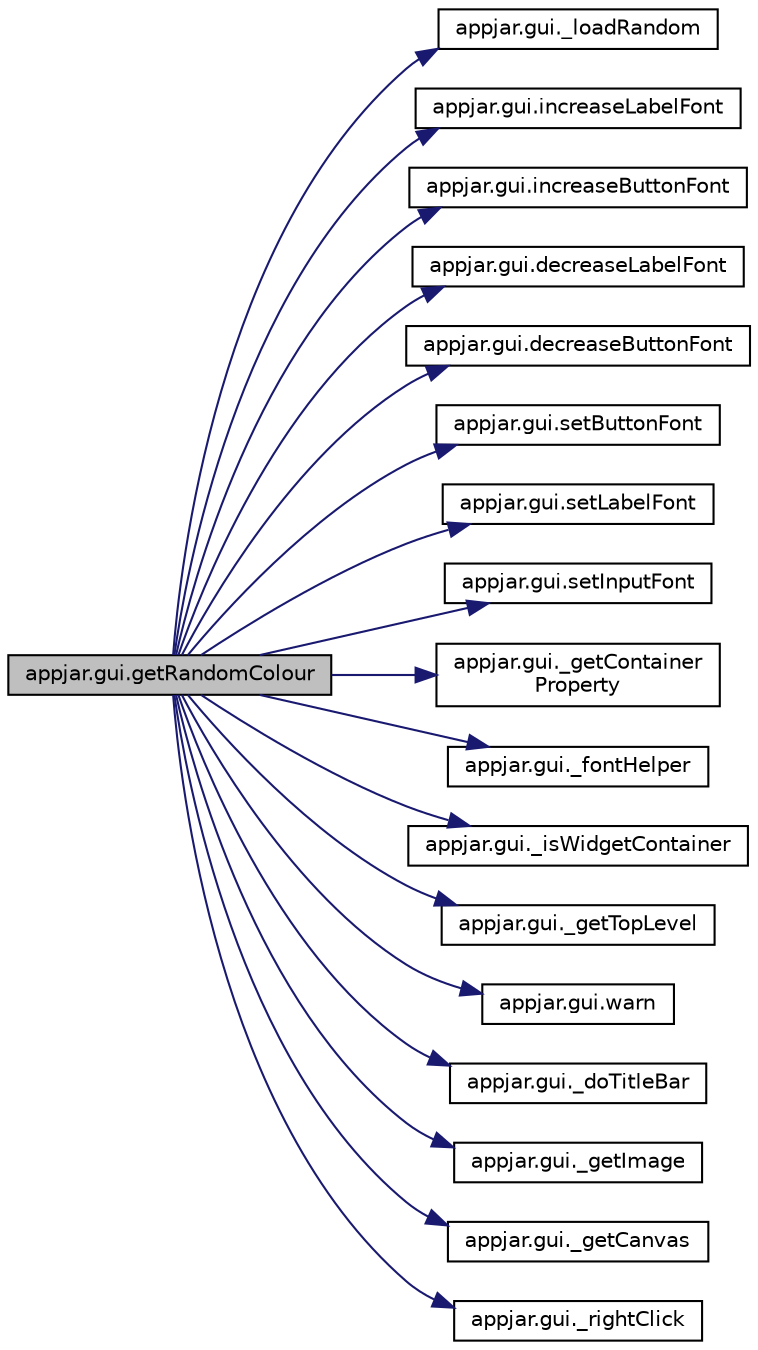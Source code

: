 digraph "appjar.gui.getRandomColour"
{
  edge [fontname="Helvetica",fontsize="10",labelfontname="Helvetica",labelfontsize="10"];
  node [fontname="Helvetica",fontsize="10",shape=record];
  rankdir="LR";
  Node1313 [label="appjar.gui.getRandomColour",height=0.2,width=0.4,color="black", fillcolor="grey75", style="filled", fontcolor="black"];
  Node1313 -> Node1314 [color="midnightblue",fontsize="10",style="solid",fontname="Helvetica"];
  Node1314 [label="appjar.gui._loadRandom",height=0.2,width=0.4,color="black", fillcolor="white", style="filled",URL="$classappjar_1_1gui.html#a47c264686ea827d178f0b3414960c063",tooltip="library loaders - on demand loading of different classes "];
  Node1313 -> Node1315 [color="midnightblue",fontsize="10",style="solid",fontname="Helvetica"];
  Node1315 [label="appjar.gui.increaseLabelFont",height=0.2,width=0.4,color="black", fillcolor="white", style="filled",URL="$classappjar_1_1gui.html#a90b21000e9922e91b1284e60930d3ef8"];
  Node1313 -> Node1316 [color="midnightblue",fontsize="10",style="solid",fontname="Helvetica"];
  Node1316 [label="appjar.gui.increaseButtonFont",height=0.2,width=0.4,color="black", fillcolor="white", style="filled",URL="$classappjar_1_1gui.html#a22ca0f9161f9cb6550b7ca23b002ed90"];
  Node1313 -> Node1317 [color="midnightblue",fontsize="10",style="solid",fontname="Helvetica"];
  Node1317 [label="appjar.gui.decreaseLabelFont",height=0.2,width=0.4,color="black", fillcolor="white", style="filled",URL="$classappjar_1_1gui.html#abb6455bfc69dbb82d0babf025cb4fdda"];
  Node1313 -> Node1318 [color="midnightblue",fontsize="10",style="solid",fontname="Helvetica"];
  Node1318 [label="appjar.gui.decreaseButtonFont",height=0.2,width=0.4,color="black", fillcolor="white", style="filled",URL="$classappjar_1_1gui.html#a5c5ac35771b5f350708b53c95b2a1213"];
  Node1313 -> Node1319 [color="midnightblue",fontsize="10",style="solid",fontname="Helvetica"];
  Node1319 [label="appjar.gui.setButtonFont",height=0.2,width=0.4,color="black", fillcolor="white", style="filled",URL="$classappjar_1_1gui.html#ab5b7b796253832b3257a7ffc1e073907"];
  Node1313 -> Node1320 [color="midnightblue",fontsize="10",style="solid",fontname="Helvetica"];
  Node1320 [label="appjar.gui.setLabelFont",height=0.2,width=0.4,color="black", fillcolor="white", style="filled",URL="$classappjar_1_1gui.html#a1a7dd97fbfc7b2326947e1305f583d38"];
  Node1313 -> Node1321 [color="midnightblue",fontsize="10",style="solid",fontname="Helvetica"];
  Node1321 [label="appjar.gui.setInputFont",height=0.2,width=0.4,color="black", fillcolor="white", style="filled",URL="$classappjar_1_1gui.html#ae3a49186c1d723493c7e271f6dcdc64b"];
  Node1313 -> Node1322 [color="midnightblue",fontsize="10",style="solid",fontname="Helvetica"];
  Node1322 [label="appjar.gui._getContainer\lProperty",height=0.2,width=0.4,color="black", fillcolor="white", style="filled",URL="$classappjar_1_1gui.html#aa5d65e2282cfbe0a4b963b369e7d4e51"];
  Node1313 -> Node1323 [color="midnightblue",fontsize="10",style="solid",fontname="Helvetica"];
  Node1323 [label="appjar.gui._fontHelper",height=0.2,width=0.4,color="black", fillcolor="white", style="filled",URL="$classappjar_1_1gui.html#a4a85a27feca7ac1978b2cbdd8a3aa022"];
  Node1313 -> Node1324 [color="midnightblue",fontsize="10",style="solid",fontname="Helvetica"];
  Node1324 [label="appjar.gui._isWidgetContainer",height=0.2,width=0.4,color="black", fillcolor="white", style="filled",URL="$classappjar_1_1gui.html#ad0339b08b05b4b569ac1bbc1036b133e"];
  Node1313 -> Node1325 [color="midnightblue",fontsize="10",style="solid",fontname="Helvetica"];
  Node1325 [label="appjar.gui._getTopLevel",height=0.2,width=0.4,color="black", fillcolor="white", style="filled",URL="$classappjar_1_1gui.html#a175eb1f92e48591eb8767f244ebcdd20"];
  Node1313 -> Node1326 [color="midnightblue",fontsize="10",style="solid",fontname="Helvetica"];
  Node1326 [label="appjar.gui.warn",height=0.2,width=0.4,color="black", fillcolor="white", style="filled",URL="$classappjar_1_1gui.html#a3ab0139430263b1913b4078cf34e7098"];
  Node1313 -> Node1327 [color="midnightblue",fontsize="10",style="solid",fontname="Helvetica"];
  Node1327 [label="appjar.gui._doTitleBar",height=0.2,width=0.4,color="black", fillcolor="white", style="filled",URL="$classappjar_1_1gui.html#afe3d7459c66bad98dde751f487e0b2dd"];
  Node1313 -> Node1328 [color="midnightblue",fontsize="10",style="solid",fontname="Helvetica"];
  Node1328 [label="appjar.gui._getImage",height=0.2,width=0.4,color="black", fillcolor="white", style="filled",URL="$classappjar_1_1gui.html#a8890a622d0e8ab681b20883f4c7512cf"];
  Node1313 -> Node1329 [color="midnightblue",fontsize="10",style="solid",fontname="Helvetica"];
  Node1329 [label="appjar.gui._getCanvas",height=0.2,width=0.4,color="black", fillcolor="white", style="filled",URL="$classappjar_1_1gui.html#a810550f2df0e5903420dd85d29988b99"];
  Node1313 -> Node1330 [color="midnightblue",fontsize="10",style="solid",fontname="Helvetica"];
  Node1330 [label="appjar.gui._rightClick",height=0.2,width=0.4,color="black", fillcolor="white", style="filled",URL="$classappjar_1_1gui.html#a6fdfd01492e894ced8238e2eee5b030b"];
}

